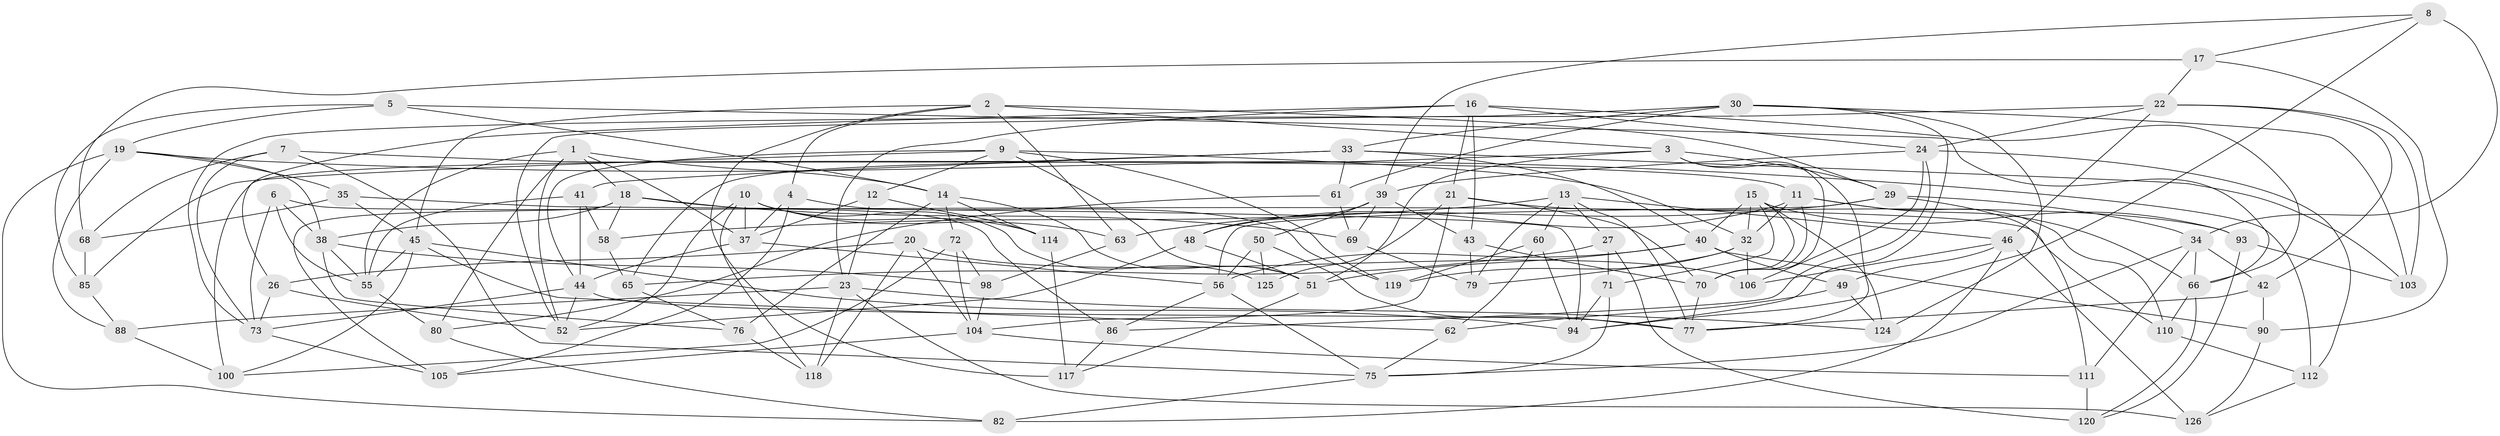 // original degree distribution, {4: 1.0}
// Generated by graph-tools (version 1.1) at 2025/11/02/27/25 16:11:48]
// undirected, 91 vertices, 220 edges
graph export_dot {
graph [start="1"]
  node [color=gray90,style=filled];
  1 [super="+81"];
  2 [super="+121"];
  3 [super="+31"];
  4;
  5;
  6;
  7;
  8;
  9 [super="+25"];
  10 [super="+91"];
  11 [super="+89"];
  12;
  13 [super="+74"];
  14 [super="+57"];
  15 [super="+53"];
  16 [super="+28"];
  17;
  18 [super="+78"];
  19 [super="+101"];
  20;
  21 [super="+122"];
  22 [super="+95"];
  23 [super="+87"];
  24 [super="+113"];
  26;
  27;
  29 [super="+36"];
  30 [super="+92"];
  32 [super="+54"];
  33 [super="+96"];
  34 [super="+84"];
  35;
  37 [super="+47"];
  38 [super="+99"];
  39 [super="+107"];
  40 [super="+64"];
  41;
  42;
  43;
  44 [super="+97"];
  45 [super="+67"];
  46 [super="+108"];
  48;
  49;
  50;
  51 [super="+129"];
  52 [super="+59"];
  55 [super="+102"];
  56 [super="+123"];
  58;
  60;
  61;
  62;
  63;
  65;
  66 [super="+128"];
  68;
  69;
  70 [super="+116"];
  71;
  72;
  73 [super="+109"];
  75 [super="+83"];
  76;
  77 [super="+130"];
  79;
  80;
  82;
  85;
  86;
  88;
  90;
  93;
  94 [super="+127"];
  98;
  100;
  103;
  104 [super="+115"];
  105;
  106;
  110;
  111;
  112;
  114;
  117;
  118;
  119;
  120;
  124;
  125;
  126;
  1 -- 80;
  1 -- 52;
  1 -- 37;
  1 -- 55;
  1 -- 18;
  1 -- 14;
  2 -- 4;
  2 -- 63;
  2 -- 45;
  2 -- 117;
  2 -- 29;
  2 -- 3;
  3 -- 29;
  3 -- 77;
  3 -- 70;
  3 -- 65;
  3 -- 51;
  4 -- 119;
  4 -- 105;
  4 -- 37;
  5 -- 85;
  5 -- 14;
  5 -- 66;
  5 -- 19;
  6 -- 110;
  6 -- 73;
  6 -- 38;
  6 -- 55;
  7 -- 68;
  7 -- 73;
  7 -- 75;
  7 -- 11;
  8 -- 94;
  8 -- 34;
  8 -- 17;
  8 -- 39;
  9 -- 119;
  9 -- 32;
  9 -- 12;
  9 -- 85;
  9 -- 51;
  9 -- 44;
  10 -- 63;
  10 -- 114;
  10 -- 52;
  10 -- 125;
  10 -- 118;
  10 -- 37;
  11 -- 70;
  11 -- 110;
  11 -- 32;
  11 -- 48;
  11 -- 66;
  12 -- 23;
  12 -- 114;
  12 -- 37;
  13 -- 27;
  13 -- 46;
  13 -- 77;
  13 -- 58;
  13 -- 60;
  13 -- 79;
  14 -- 72;
  14 -- 76;
  14 -- 114;
  14 -- 51;
  15 -- 93;
  15 -- 124;
  15 -- 70;
  15 -- 40;
  15 -- 32;
  15 -- 71;
  16 -- 23;
  16 -- 26;
  16 -- 21;
  16 -- 24;
  16 -- 43;
  16 -- 66;
  17 -- 22;
  17 -- 68;
  17 -- 90;
  18 -- 105;
  18 -- 86;
  18 -- 38;
  18 -- 58;
  18 -- 69;
  19 -- 82;
  19 -- 35;
  19 -- 38;
  19 -- 88;
  19 -- 112;
  20 -- 26;
  20 -- 106;
  20 -- 118;
  20 -- 104;
  21 -- 125 [weight=2];
  21 -- 104;
  21 -- 93;
  21 -- 70;
  22 -- 24;
  22 -- 42;
  22 -- 73;
  22 -- 103;
  22 -- 46;
  23 -- 88;
  23 -- 126;
  23 -- 124;
  23 -- 118;
  24 -- 39;
  24 -- 106;
  24 -- 112;
  24 -- 86;
  26 -- 52;
  26 -- 73;
  27 -- 120;
  27 -- 71;
  27 -- 65;
  29 -- 63;
  29 -- 111;
  29 -- 34;
  29 -- 56;
  30 -- 61;
  30 -- 94;
  30 -- 124;
  30 -- 52;
  30 -- 103;
  30 -- 33;
  32 -- 119;
  32 -- 106;
  32 -- 79;
  33 -- 103;
  33 -- 41;
  33 -- 40;
  33 -- 100;
  33 -- 61;
  34 -- 42;
  34 -- 75;
  34 -- 66;
  34 -- 111;
  35 -- 68;
  35 -- 45;
  35 -- 94;
  37 -- 44;
  37 -- 56;
  38 -- 76;
  38 -- 55;
  38 -- 98;
  39 -- 48;
  39 -- 43;
  39 -- 50;
  39 -- 69;
  40 -- 56;
  40 -- 49;
  40 -- 90;
  40 -- 51;
  41 -- 58;
  41 -- 55;
  41 -- 44;
  42 -- 90;
  42 -- 77;
  43 -- 79;
  43 -- 70;
  44 -- 52;
  44 -- 77;
  44 -- 73;
  45 -- 62;
  45 -- 100;
  45 -- 94;
  45 -- 55;
  46 -- 82;
  46 -- 106;
  46 -- 49;
  46 -- 126;
  48 -- 51;
  48 -- 52;
  49 -- 124;
  49 -- 62;
  50 -- 125;
  50 -- 77;
  50 -- 56;
  51 -- 117;
  55 -- 80;
  56 -- 86;
  56 -- 75;
  58 -- 65;
  60 -- 62;
  60 -- 119;
  60 -- 94;
  61 -- 80;
  61 -- 69;
  62 -- 75;
  63 -- 98;
  65 -- 76;
  66 -- 110;
  66 -- 120;
  68 -- 85;
  69 -- 79;
  70 -- 77;
  71 -- 75;
  71 -- 94;
  72 -- 98;
  72 -- 100;
  72 -- 104;
  73 -- 105;
  75 -- 82;
  76 -- 118;
  80 -- 82;
  85 -- 88;
  86 -- 117;
  88 -- 100;
  90 -- 126;
  93 -- 120;
  93 -- 103;
  98 -- 104;
  104 -- 105;
  104 -- 111;
  110 -- 112;
  111 -- 120;
  112 -- 126;
  114 -- 117;
}
